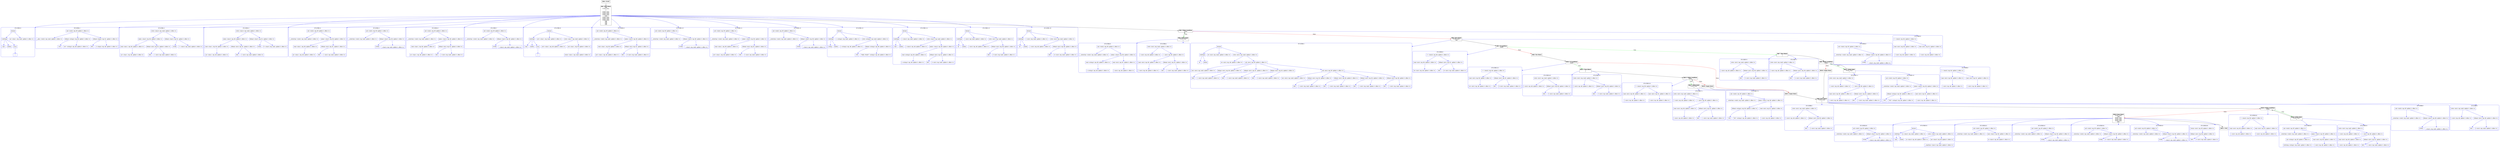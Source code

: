 digraph CFG {
    compound=true;
    graph [splines=true];
    node [shape=rectangle];

    BB21 [label=<<B>BB21: END</B><BR ALIGN="CENTER"/>>];
    BB20 [label=<<B>BB20: While Body</B><BR ALIGN="CENTER"/>FUNC_CALL<BR ALIGN="CENTER"/>=<BR ALIGN="CENTER"/>>];
    subgraph cluster_instruction0 {
        label = "OT of BB20:0";
        style=rounded;
        color=blue;
        entry0 [shape=point, style=invis];
        node0 [label="call <void:0, reg: RT, spilled: 0, offset: 0>", color=blue];
        node1 [label="__writeChar <void:0, reg: (null), spilled: 0, offset: 0>", color=blue];
        node0 -> node1[color=blue];
        node2 [label="indexr <char:0, reg: RT, spilled: 0, offset: 0>", color=blue];
        node3 [label="call <string:0, reg: RT, spilled: 0, offset: 0>", color=blue];
        node4 [label="retString <string:0, reg: (null), spilled: 0, offset: 0>", color=blue];
        node3 -> node4[color=blue];
        node2 -> node3[color=blue];
        node5 [label="read <int:0, reg: R0, spilled: 0, offset: 0>", color=blue];
        node6 [label="i <int:0, reg: AR, spilled: 0, offset: 0>", color=blue];
        node5 -> node6[color=blue];
        node2 -> node5[color=blue];
        node0 -> node2[color=blue];
    }
    BB20 -> entry0 [lhead=cluster_instruction0, color=blue];
    subgraph cluster_instruction1 {
        label = "OT of BB20:1";
        style=rounded;
        color=blue;
        entry1 [shape=point, style=invis];
        node7 [label="write <int:0, reg: (null), spilled: 0, offset: 0>", color=blue];
        node8 [label="i <int:0, reg: AR, spilled: 0, offset: 0>", color=blue];
        node7 -> node8[color=blue];
        node9 [label="+ <int:0, reg: R0, spilled: 0, offset: 0>", color=blue];
        node10 [label="read <int:0, reg: R0, spilled: 0, offset: 0>", color=blue];
        node11 [label="i <int:0, reg: AR, spilled: 0, offset: 0>", color=blue];
        node10 -> node11[color=blue];
        node9 -> node10[color=blue];
        node12 [label="litRead <int:0, reg: R1, spilled: 0, offset: 0>", color=blue];
        node13 [label="DEC", color=blue];
        node12 -> node13[color=blue];
        node14 [label="1 <int:0, reg: (null), spilled: 0, offset: 0>", color=blue];
        node12 -> node14[color=blue];
        node9 -> node12[color=blue];
        node7 -> node9[color=blue];
    }
    BB20 -> entry1 [lhead=cluster_instruction1, color=blue];
    BB19 [label=<<B>BB19: Base block</B><BR ALIGN="CENTER"/>FUNC_CALL<BR ALIGN="CENTER"/>VAR<BR ALIGN="CENTER"/>FUNC_CALL<BR ALIGN="CENTER"/>FUNC_CALL<BR ALIGN="CENTER"/>FUNC_CALL<BR ALIGN="CENTER"/>FUNC_CALL<BR ALIGN="CENTER"/>DEC<BR ALIGN="CENTER"/>>];
    subgraph cluster_instruction2 {
        label = "OT of BB19:0";
        style=rounded;
        color=blue;
        entry2 [shape=point, style=invis];
        node15 [label="call <void:0, reg: RT, spilled: 0, offset: 0>", color=blue];
        node16 [label="__writeChar <void:0, reg: (null), spilled: 0, offset: 0>", color=blue];
        node15 -> node16[color=blue];
        node17 [label="litRead <char:0, reg: R0, spilled: 0, offset: 0>", color=blue];
        node18 [label="SYMB", color=blue];
        node17 -> node18[color=blue];
        node19 [label="'\n' <char:0, reg: (null), spilled: 0, offset: 0>", color=blue];
        node17 -> node19[color=blue];
        node15 -> node17[color=blue];
    }
    BB19 -> entry2 [lhead=cluster_instruction2, color=blue];
    subgraph cluster_instruction3 {
        label = "OT of BB19:1";
        style=rounded;
        color=blue;
        entry3 [shape=point, style=invis];
        node20 [label="declare", color=blue];
        node21 [label="withType", color=blue];
        node22 [label="char", color=blue];
        node21 -> node22[color=blue];
        node23 [label="builtin", color=blue];
        node21 -> node23[color=blue];
        node20 -> node21[color=blue];
        node24 [label="in <char:0, reg: (null), spilled: 0, offset: 0>", color=blue];
        node20 -> node24[color=blue];
        node25 [label="write <char:0, reg: (null), spilled: 0, offset: 0>", color=blue];
        node26 [label="in <char:0, reg: AR, spilled: 0, offset: 0>", color=blue];
        node25 -> node26[color=blue];
        node27 [label="call <char:0, reg: RT, spilled: 0, offset: 0>", color=blue];
        node28 [label="__readChar <char:0, reg: (null), spilled: 0, offset: 0>", color=blue];
        node27 -> node28[color=blue];
        node25 -> node27[color=blue];
        node20 -> node25[color=blue];
    }
    BB19 -> entry3 [lhead=cluster_instruction3, color=blue];
    subgraph cluster_instruction4 {
        label = "OT of BB19:2";
        style=rounded;
        color=blue;
        entry4 [shape=point, style=invis];
        node29 [label="call <void:0, reg: RT, spilled: 0, offset: 0>", color=blue];
        node30 [label="__writeChar <void:0, reg: (null), spilled: 0, offset: 0>", color=blue];
        node29 -> node30[color=blue];
        node31 [label="read <char:0, reg: R0, spilled: 0, offset: 0>", color=blue];
        node32 [label="in <char:0, reg: AR, spilled: 0, offset: 0>", color=blue];
        node31 -> node32[color=blue];
        node29 -> node31[color=blue];
    }
    BB19 -> entry4 [lhead=cluster_instruction4, color=blue];
    subgraph cluster_instruction5 {
        label = "OT of BB19:3";
        style=rounded;
        color=blue;
        entry5 [shape=point, style=invis];
        node33 [label="call <void:0, reg: RT, spilled: 0, offset: 0>", color=blue];
        node34 [label="__writeChar <void:0, reg: (null), spilled: 0, offset: 0>", color=blue];
        node33 -> node34[color=blue];
        node35 [label="litRead <char:0, reg: R0, spilled: 0, offset: 0>", color=blue];
        node36 [label="SYMB", color=blue];
        node35 -> node36[color=blue];
        node37 [label="'\n' <char:0, reg: (null), spilled: 0, offset: 0>", color=blue];
        node35 -> node37[color=blue];
        node33 -> node35[color=blue];
    }
    BB19 -> entry5 [lhead=cluster_instruction5, color=blue];
    subgraph cluster_instruction6 {
        label = "OT of BB19:4";
        style=rounded;
        color=blue;
        entry6 [shape=point, style=invis];
        node38 [label="call <void:0, reg: RT, spilled: 0, offset: 0>", color=blue];
        node39 [label="__writeChar <void:0, reg: (null), spilled: 0, offset: 0>", color=blue];
        node38 -> node39[color=blue];
        node40 [label="litRead <char:0, reg: R0, spilled: 0, offset: 0>", color=blue];
        node41 [label="SYMB", color=blue];
        node40 -> node41[color=blue];
        node42 [label="'a' <char:0, reg: (null), spilled: 0, offset: 0>", color=blue];
        node40 -> node42[color=blue];
        node38 -> node40[color=blue];
    }
    BB19 -> entry6 [lhead=cluster_instruction6, color=blue];
    subgraph cluster_instruction7 {
        label = "OT of BB19:5";
        style=rounded;
        color=blue;
        entry7 [shape=point, style=invis];
        node43 [label="call <void:0, reg: RT, spilled: 0, offset: 0>", color=blue];
        node44 [label="__writeChar <void:0, reg: (null), spilled: 0, offset: 0>", color=blue];
        node43 -> node44[color=blue];
        node45 [label="litRead <char:0, reg: R0, spilled: 0, offset: 0>", color=blue];
        node46 [label="SYMB", color=blue];
        node45 -> node46[color=blue];
        node47 [label="'\n' <char:0, reg: (null), spilled: 0, offset: 0>", color=blue];
        node45 -> node47[color=blue];
        node43 -> node45[color=blue];
    }
    BB19 -> entry7 [lhead=cluster_instruction7, color=blue];
    subgraph cluster_instruction8 {
        label = "OT of BB19:6";
        style=rounded;
        color=blue;
        entry8 [shape=point, style=invis];
        node48 [label="return <int:0, reg: RT, spilled: 0, offset: 0>", color=blue];
        node49 [label="litRead <int:0, reg: R0, spilled: 0, offset: 0>", color=blue];
        node50 [label="DEC", color=blue];
        node49 -> node50[color=blue];
        node51 [label="0 <int:0, reg: (null), spilled: 0, offset: 0>", color=blue];
        node49 -> node51[color=blue];
        node48 -> node49[color=blue];
    }
    BB19 -> entry8 [lhead=cluster_instruction8, color=blue];
    BB18 [label=<<B>BB18: While Condition</B><BR ALIGN="CENTER"/>EXPR<BR ALIGN="CENTER"/>>];
    subgraph cluster_instruction9 {
        label = "OT of BB18:0";
        style=rounded;
        color=blue;
        entry9 [shape=point, style=invis];
        node52 [label="!= <bool:0, reg: R0, spilled: 0, offset: 0>", color=blue];
        node53 [label="read <int:0, reg: R0, spilled: 0, offset: 0>", color=blue];
        node54 [label="i <int:0, reg: AR, spilled: 0, offset: 0>", color=blue];
        node53 -> node54[color=blue];
        node52 -> node53[color=blue];
        node55 [label="read <int:0, reg: R1, spilled: 0, offset: 0>", color=blue];
        node56 [label="l <int:0, reg: AR, spilled: 0, offset: 0>", color=blue];
        node55 -> node56[color=blue];
        node52 -> node55[color=blue];
    }
    BB18 -> entry9 [lhead=cluster_instruction9, color=blue];
    BB17 [label=<<B>BB17: While Body</B><BR ALIGN="CENTER"/>FUNC_CALL<BR ALIGN="CENTER"/>=<BR ALIGN="CENTER"/>>];
    subgraph cluster_instruction10 {
        label = "OT of BB17:0";
        style=rounded;
        color=blue;
        entry10 [shape=point, style=invis];
        node57 [label="call <void:0, reg: RT, spilled: 0, offset: 0>", color=blue];
        node58 [label="__writeChar <void:0, reg: (null), spilled: 0, offset: 0>", color=blue];
        node57 -> node58[color=blue];
        node59 [label="indexr <char:0, reg: R0, spilled: 0, offset: 0>", color=blue];
        node60 [label="litRead <string:0, reg: R0, spilled: 0, offset: 0>", color=blue];
        node61 [label="STR", color=blue];
        node60 -> node61[color=blue];
        node62 [label="\"NO\" <string:0, reg: AR, spilled: 0, offset: 0>", color=blue];
        node60 -> node62[color=blue];
        node59 -> node60[color=blue];
        node63 [label="read <int:0, reg: R1, spilled: 0, offset: 0>", color=blue];
        node64 [label="i <int:0, reg: AR, spilled: 0, offset: 0>", color=blue];
        node63 -> node64[color=blue];
        node59 -> node63[color=blue];
        node57 -> node59[color=blue];
    }
    BB17 -> entry10 [lhead=cluster_instruction10, color=blue];
    subgraph cluster_instruction11 {
        label = "OT of BB17:1";
        style=rounded;
        color=blue;
        entry11 [shape=point, style=invis];
        node65 [label="write <int:0, reg: (null), spilled: 0, offset: 0>", color=blue];
        node66 [label="i <int:0, reg: AR, spilled: 0, offset: 0>", color=blue];
        node65 -> node66[color=blue];
        node67 [label="+ <int:0, reg: R0, spilled: 0, offset: 0>", color=blue];
        node68 [label="read <int:0, reg: R0, spilled: 0, offset: 0>", color=blue];
        node69 [label="i <int:0, reg: AR, spilled: 0, offset: 0>", color=blue];
        node68 -> node69[color=blue];
        node67 -> node68[color=blue];
        node70 [label="litRead <int:0, reg: R1, spilled: 0, offset: 0>", color=blue];
        node71 [label="DEC", color=blue];
        node70 -> node71[color=blue];
        node72 [label="1 <int:0, reg: (null), spilled: 0, offset: 0>", color=blue];
        node70 -> node72[color=blue];
        node67 -> node70[color=blue];
        node65 -> node67[color=blue];
    }
    BB17 -> entry11 [lhead=cluster_instruction11, color=blue];
    BB16 [label=<<B>BB16: Empty block</B><BR ALIGN="CENTER"/>>];
    BB15 [label=<<B>BB15: While Condition</B><BR ALIGN="CENTER"/>EXPR<BR ALIGN="CENTER"/>>];
    subgraph cluster_instruction12 {
        label = "OT of BB15:0";
        style=rounded;
        color=blue;
        entry12 [shape=point, style=invis];
        node73 [label="!= <bool:0, reg: R0, spilled: 0, offset: 0>", color=blue];
        node74 [label="read <int:0, reg: R0, spilled: 0, offset: 0>", color=blue];
        node75 [label="i <int:0, reg: AR, spilled: 0, offset: 0>", color=blue];
        node74 -> node75[color=blue];
        node73 -> node74[color=blue];
        node76 [label="read <int:0, reg: R1, spilled: 0, offset: 0>", color=blue];
        node77 [label="l <int:0, reg: AR, spilled: 0, offset: 0>", color=blue];
        node76 -> node77[color=blue];
        node73 -> node76[color=blue];
    }
    BB15 -> entry12 [lhead=cluster_instruction12, color=blue];
    BB14 [label=<<B>BB14: Then Block</B><BR ALIGN="CENTER"/>=<BR ALIGN="CENTER"/>=<BR ALIGN="CENTER"/>>];
    subgraph cluster_instruction13 {
        label = "OT of BB14:0";
        style=rounded;
        color=blue;
        entry13 [shape=point, style=invis];
        node78 [label="write <int:0, reg: (null), spilled: 0, offset: 0>", color=blue];
        node79 [label="i <int:0, reg: AR, spilled: 0, offset: 0>", color=blue];
        node78 -> node79[color=blue];
        node80 [label="litRead <int:0, reg: R0, spilled: 0, offset: 0>", color=blue];
        node81 [label="DEC", color=blue];
        node80 -> node81[color=blue];
        node82 [label="0 <int:0, reg: (null), spilled: 0, offset: 0>", color=blue];
        node80 -> node82[color=blue];
        node78 -> node80[color=blue];
    }
    BB14 -> entry13 [lhead=cluster_instruction13, color=blue];
    subgraph cluster_instruction14 {
        label = "OT of BB14:1";
        style=rounded;
        color=blue;
        entry14 [shape=point, style=invis];
        node83 [label="write <int:0, reg: (null), spilled: 0, offset: 0>", color=blue];
        node84 [label="l <int:0, reg: AR, spilled: 0, offset: 0>", color=blue];
        node83 -> node84[color=blue];
        node85 [label="litRead <int:0, reg: R0, spilled: 0, offset: 0>", color=blue];
        node86 [label="DEC", color=blue];
        node85 -> node86[color=blue];
        node87 [label="3 <int:0, reg: (null), spilled: 0, offset: 0>", color=blue];
        node85 -> node87[color=blue];
        node83 -> node85[color=blue];
    }
    BB14 -> entry14 [lhead=cluster_instruction14, color=blue];
    BB13 [label=<<B>BB13: Empty block</B><BR ALIGN="CENTER"/>>];
    BB12 [label=<<B>BB12: If Condition</B><BR ALIGN="CENTER"/>EXPR<BR ALIGN="CENTER"/>>];
    subgraph cluster_instruction15 {
        label = "OT of BB12:0";
        style=rounded;
        color=blue;
        entry15 [shape=point, style=invis];
        node88 [label="== <bool:0, reg: R0, spilled: 0, offset: 0>", color=blue];
        node89 [label="read <int:0, reg: R0, spilled: 0, offset: 0>", color=blue];
        node90 [label="ret <int:0, reg: AR, spilled: 0, offset: 0>", color=blue];
        node89 -> node90[color=blue];
        node88 -> node89[color=blue];
        node91 [label="litRead <int:0, reg: R1, spilled: 0, offset: 0>", color=blue];
        node92 [label="DEC", color=blue];
        node91 -> node92[color=blue];
        node93 [label="9 <int:0, reg: (null), spilled: 0, offset: 0>", color=blue];
        node91 -> node93[color=blue];
        node88 -> node91[color=blue];
    }
    BB12 -> entry15 [lhead=cluster_instruction15, color=blue];
    BB11 [label=<<B>BB11: While Body</B><BR ALIGN="CENTER"/>FUNC_CALL<BR ALIGN="CENTER"/>=<BR ALIGN="CENTER"/>>];
    subgraph cluster_instruction16 {
        label = "OT of BB11:0";
        style=rounded;
        color=blue;
        entry16 [shape=point, style=invis];
        node94 [label="call <void:0, reg: RT, spilled: 0, offset: 0>", color=blue];
        node95 [label="__writeChar <void:0, reg: (null), spilled: 0, offset: 0>", color=blue];
        node94 -> node95[color=blue];
        node96 [label="indexr <char:0, reg: R0, spilled: 0, offset: 0>", color=blue];
        node97 [label="litRead <string:0, reg: R0, spilled: 0, offset: 0>", color=blue];
        node98 [label="STR", color=blue];
        node97 -> node98[color=blue];
        node99 [label="\"YES\" <string:0, reg: AR, spilled: 0, offset: 0>", color=blue];
        node97 -> node99[color=blue];
        node96 -> node97[color=blue];
        node100 [label="read <int:0, reg: R1, spilled: 0, offset: 0>", color=blue];
        node101 [label="i <int:0, reg: AR, spilled: 0, offset: 0>", color=blue];
        node100 -> node101[color=blue];
        node96 -> node100[color=blue];
        node94 -> node96[color=blue];
    }
    BB11 -> entry16 [lhead=cluster_instruction16, color=blue];
    subgraph cluster_instruction17 {
        label = "OT of BB11:1";
        style=rounded;
        color=blue;
        entry17 [shape=point, style=invis];
        node102 [label="write <int:0, reg: (null), spilled: 0, offset: 0>", color=blue];
        node103 [label="i <int:0, reg: AR, spilled: 0, offset: 0>", color=blue];
        node102 -> node103[color=blue];
        node104 [label="+ <int:0, reg: R0, spilled: 0, offset: 0>", color=blue];
        node105 [label="read <int:0, reg: R0, spilled: 0, offset: 0>", color=blue];
        node106 [label="i <int:0, reg: AR, spilled: 0, offset: 0>", color=blue];
        node105 -> node106[color=blue];
        node104 -> node105[color=blue];
        node107 [label="litRead <int:0, reg: R1, spilled: 0, offset: 0>", color=blue];
        node108 [label="DEC", color=blue];
        node107 -> node108[color=blue];
        node109 [label="1 <int:0, reg: (null), spilled: 0, offset: 0>", color=blue];
        node107 -> node109[color=blue];
        node104 -> node107[color=blue];
        node102 -> node104[color=blue];
    }
    BB11 -> entry17 [lhead=cluster_instruction17, color=blue];
    BB10 [label=<<B>BB10: Empty block</B><BR ALIGN="CENTER"/>>];
    BB9 [label=<<B>BB9: While Condition</B><BR ALIGN="CENTER"/>EXPR<BR ALIGN="CENTER"/>>];
    subgraph cluster_instruction18 {
        label = "OT of BB9:0";
        style=rounded;
        color=blue;
        entry18 [shape=point, style=invis];
        node110 [label="!= <bool:0, reg: R0, spilled: 0, offset: 0>", color=blue];
        node111 [label="read <int:0, reg: R0, spilled: 0, offset: 0>", color=blue];
        node112 [label="i <int:0, reg: AR, spilled: 0, offset: 0>", color=blue];
        node111 -> node112[color=blue];
        node110 -> node111[color=blue];
        node113 [label="read <int:0, reg: R1, spilled: 0, offset: 0>", color=blue];
        node114 [label="l <int:0, reg: AR, spilled: 0, offset: 0>", color=blue];
        node113 -> node114[color=blue];
        node110 -> node113[color=blue];
    }
    BB9 -> entry18 [lhead=cluster_instruction18, color=blue];
    BB8 [label=<<B>BB8: Else Block</B><BR ALIGN="CENTER"/>>];
    BB7 [label=<<B>BB7: Then Block</B><BR ALIGN="CENTER"/>=<BR ALIGN="CENTER"/>=<BR ALIGN="CENTER"/>>];
    subgraph cluster_instruction19 {
        label = "OT of BB7:0";
        style=rounded;
        color=blue;
        entry19 [shape=point, style=invis];
        node115 [label="write <int:0, reg: (null), spilled: 0, offset: 0>", color=blue];
        node116 [label="i <int:0, reg: AR, spilled: 0, offset: 0>", color=blue];
        node115 -> node116[color=blue];
        node117 [label="litRead <int:0, reg: R0, spilled: 0, offset: 0>", color=blue];
        node118 [label="DEC", color=blue];
        node117 -> node118[color=blue];
        node119 [label="0 <int:0, reg: (null), spilled: 0, offset: 0>", color=blue];
        node117 -> node119[color=blue];
        node115 -> node117[color=blue];
    }
    BB7 -> entry19 [lhead=cluster_instruction19, color=blue];
    subgraph cluster_instruction20 {
        label = "OT of BB7:1";
        style=rounded;
        color=blue;
        entry20 [shape=point, style=invis];
        node120 [label="write <int:0, reg: (null), spilled: 0, offset: 0>", color=blue];
        node121 [label="l <int:0, reg: AR, spilled: 0, offset: 0>", color=blue];
        node120 -> node121[color=blue];
        node122 [label="litRead <int:0, reg: R0, spilled: 0, offset: 0>", color=blue];
        node123 [label="DEC", color=blue];
        node122 -> node123[color=blue];
        node124 [label="4 <int:0, reg: (null), spilled: 0, offset: 0>", color=blue];
        node122 -> node124[color=blue];
        node120 -> node122[color=blue];
    }
    BB7 -> entry20 [lhead=cluster_instruction20, color=blue];
    BB6 [label=<<B>BB6: Base block</B><BR ALIGN="CENTER"/>FUNC_CALL<BR ALIGN="CENTER"/>=<BR ALIGN="CENTER"/>=<BR ALIGN="CENTER"/>>];
    subgraph cluster_instruction21 {
        label = "OT of BB6:0";
        style=rounded;
        color=blue;
        entry21 [shape=point, style=invis];
        node125 [label="call <void:0, reg: RT, spilled: 0, offset: 0>", color=blue];
        node126 [label="__writeChar <void:0, reg: (null), spilled: 0, offset: 0>", color=blue];
        node125 -> node126[color=blue];
        node127 [label="litRead <char:0, reg: R0, spilled: 0, offset: 0>", color=blue];
        node128 [label="SYMB", color=blue];
        node127 -> node128[color=blue];
        node129 [label="'\n' <char:0, reg: (null), spilled: 0, offset: 0>", color=blue];
        node127 -> node129[color=blue];
        node125 -> node127[color=blue];
    }
    BB6 -> entry21 [lhead=cluster_instruction21, color=blue];
    subgraph cluster_instruction22 {
        label = "OT of BB6:1";
        style=rounded;
        color=blue;
        entry22 [shape=point, style=invis];
        node130 [label="write <int:0, reg: (null), spilled: 0, offset: 0>", color=blue];
        node131 [label="i <int:0, reg: AR, spilled: 0, offset: 0>", color=blue];
        node130 -> node131[color=blue];
        node132 [label="litRead <int:0, reg: R0, spilled: 0, offset: 0>", color=blue];
        node133 [label="DEC", color=blue];
        node132 -> node133[color=blue];
        node134 [label="0 <int:0, reg: (null), spilled: 0, offset: 0>", color=blue];
        node132 -> node134[color=blue];
        node130 -> node132[color=blue];
    }
    BB6 -> entry22 [lhead=cluster_instruction22, color=blue];
    subgraph cluster_instruction23 {
        label = "OT of BB6:2";
        style=rounded;
        color=blue;
        entry23 [shape=point, style=invis];
        node135 [label="write <int:0, reg: (null), spilled: 0, offset: 0>", color=blue];
        node136 [label="l <int:0, reg: AR, spilled: 0, offset: 0>", color=blue];
        node135 -> node136[color=blue];
        node137 [label="litRead <int:0, reg: R0, spilled: 0, offset: 0>", color=blue];
        node138 [label="DEC", color=blue];
        node137 -> node138[color=blue];
        node139 [label="3 <int:0, reg: (null), spilled: 0, offset: 0>", color=blue];
        node137 -> node139[color=blue];
        node135 -> node137[color=blue];
    }
    BB6 -> entry23 [lhead=cluster_instruction23, color=blue];
    BB5 [label=<<B>BB5: If Condition</B><BR ALIGN="CENTER"/>EXPR<BR ALIGN="CENTER"/>>];
    subgraph cluster_instruction24 {
        label = "OT of BB5:0";
        style=rounded;
        color=blue;
        entry24 [shape=point, style=invis];
        node140 [label="== <bool:0, reg: R0, spilled: 0, offset: 0>", color=blue];
        node141 [label="read <int:0, reg: R0, spilled: 0, offset: 0>", color=blue];
        node142 [label="ret <int:0, reg: AR, spilled: 0, offset: 0>", color=blue];
        node141 -> node142[color=blue];
        node140 -> node141[color=blue];
        node143 [label="litRead <int:0, reg: R1, spilled: 0, offset: 0>", color=blue];
        node144 [label="DEC", color=blue];
        node143 -> node144[color=blue];
        node145 [label="10 <int:0, reg: (null), spilled: 0, offset: 0>", color=blue];
        node143 -> node145[color=blue];
        node140 -> node143[color=blue];
    }
    BB5 -> entry24 [lhead=cluster_instruction24, color=blue];
    BB4 [label=<<B>BB4: While Body</B><BR ALIGN="CENTER"/>FUNC_CALL<BR ALIGN="CENTER"/>=<BR ALIGN="CENTER"/>>];
    subgraph cluster_instruction25 {
        label = "OT of BB4:0";
        style=rounded;
        color=blue;
        entry25 [shape=point, style=invis];
        node146 [label="call <void:0, reg: RT, spilled: 0, offset: 0>", color=blue];
        node147 [label="__writeChar <void:0, reg: (null), spilled: 0, offset: 0>", color=blue];
        node146 -> node147[color=blue];
        node148 [label="indexr <char:0, reg: R0, spilled: 0, offset: 0>", color=blue];
        node149 [label="read <string:0, reg: R0, spilled: 0, offset: 0>", color=blue];
        node150 [label="s <string:0, reg: AR, spilled: 0, offset: 0>", color=blue];
        node149 -> node150[color=blue];
        node148 -> node149[color=blue];
        node151 [label="read <int:0, reg: R1, spilled: 0, offset: 0>", color=blue];
        node152 [label="i <int:0, reg: AR, spilled: 0, offset: 0>", color=blue];
        node151 -> node152[color=blue];
        node148 -> node151[color=blue];
        node146 -> node148[color=blue];
    }
    BB4 -> entry25 [lhead=cluster_instruction25, color=blue];
    subgraph cluster_instruction26 {
        label = "OT of BB4:1";
        style=rounded;
        color=blue;
        entry26 [shape=point, style=invis];
        node153 [label="write <int:0, reg: (null), spilled: 0, offset: 0>", color=blue];
        node154 [label="i <int:0, reg: AR, spilled: 0, offset: 0>", color=blue];
        node153 -> node154[color=blue];
        node155 [label="+ <int:0, reg: R0, spilled: 0, offset: 0>", color=blue];
        node156 [label="read <int:0, reg: R0, spilled: 0, offset: 0>", color=blue];
        node157 [label="i <int:0, reg: AR, spilled: 0, offset: 0>", color=blue];
        node156 -> node157[color=blue];
        node155 -> node156[color=blue];
        node158 [label="litRead <int:0, reg: R1, spilled: 0, offset: 0>", color=blue];
        node159 [label="DEC", color=blue];
        node158 -> node159[color=blue];
        node160 [label="1 <int:0, reg: (null), spilled: 0, offset: 0>", color=blue];
        node158 -> node160[color=blue];
        node155 -> node158[color=blue];
        node153 -> node155[color=blue];
    }
    BB4 -> entry26 [lhead=cluster_instruction26, color=blue];
    BB3 [label=<<B>BB3: Base block</B><BR ALIGN="CENTER"/>FUNC_CALL<BR ALIGN="CENTER"/>VAR<BR ALIGN="CENTER"/>>];
    subgraph cluster_instruction27 {
        label = "OT of BB3:0";
        style=rounded;
        color=blue;
        entry27 [shape=point, style=invis];
        node161 [label="call <void:0, reg: RT, spilled: 0, offset: 0>", color=blue];
        node162 [label="__writeChar <void:0, reg: (null), spilled: 0, offset: 0>", color=blue];
        node161 -> node162[color=blue];
        node163 [label="litRead <char:0, reg: R0, spilled: 0, offset: 0>", color=blue];
        node164 [label="SYMB", color=blue];
        node163 -> node164[color=blue];
        node165 [label="'\n' <char:0, reg: (null), spilled: 0, offset: 0>", color=blue];
        node163 -> node165[color=blue];
        node161 -> node163[color=blue];
    }
    BB3 -> entry27 [lhead=cluster_instruction27, color=blue];
    subgraph cluster_instruction28 {
        label = "OT of BB3:1";
        style=rounded;
        color=blue;
        entry28 [shape=point, style=invis];
        node166 [label="declare", color=blue];
        node167 [label="withType", color=blue];
        node168 [label="int", color=blue];
        node167 -> node168[color=blue];
        node169 [label="builtin", color=blue];
        node167 -> node169[color=blue];
        node166 -> node167[color=blue];
        node170 [label="ret <int:0, reg: (null), spilled: 0, offset: 0>", color=blue];
        node166 -> node170[color=blue];
        node171 [label="write <int:0, reg: (null), spilled: 0, offset: 0>", color=blue];
        node172 [label="ret <int:0, reg: AR, spilled: 0, offset: 0>", color=blue];
        node171 -> node172[color=blue];
        node173 [label="call <int:0, reg: RT, spilled: 0, offset: 0>", color=blue];
        node174 [label="test <int:0, reg: (null), spilled: 0, offset: 0>", color=blue];
        node173 -> node174[color=blue];
        node175 [label="litRead <int:0, reg: R0, spilled: 0, offset: 0>", color=blue];
        node176 [label="DEC", color=blue];
        node175 -> node176[color=blue];
        node177 [label="1 <int:0, reg: (null), spilled: 0, offset: 0>", color=blue];
        node175 -> node177[color=blue];
        node173 -> node175[color=blue];
        node178 [label="litRead <int:0, reg: R1, spilled: 0, offset: 0>", color=blue];
        node179 [label="DEC", color=blue];
        node178 -> node179[color=blue];
        node180 [label="2 <int:0, reg: (null), spilled: 0, offset: 0>", color=blue];
        node178 -> node180[color=blue];
        node173 -> node178[color=blue];
        node181 [label="litRead <int:0, reg: R2, spilled: 0, offset: 0>", color=blue];
        node182 [label="DEC", color=blue];
        node181 -> node182[color=blue];
        node183 [label="3 <int:0, reg: (null), spilled: 0, offset: 0>", color=blue];
        node181 -> node183[color=blue];
        node173 -> node181[color=blue];
        node184 [label="call <int:0, reg: RT, spilled: 0, offset: 0>", color=blue];
        node185 [label="test <int:0, reg: (null), spilled: 0, offset: 0>", color=blue];
        node184 -> node185[color=blue];
        node186 [label="litRead <int:0, reg: R3, spilled: 0, offset: 0>", color=blue];
        node187 [label="DEC", color=blue];
        node186 -> node187[color=blue];
        node188 [label="1 <int:0, reg: (null), spilled: 0, offset: 0>", color=blue];
        node186 -> node188[color=blue];
        node184 -> node186[color=blue];
        node189 [label="litRead <int:0, reg: R4, spilled: 0, offset: 0>", color=blue];
        node190 [label="DEC", color=blue];
        node189 -> node190[color=blue];
        node191 [label="1 <int:0, reg: (null), spilled: 0, offset: 0>", color=blue];
        node189 -> node191[color=blue];
        node184 -> node189[color=blue];
        node192 [label="litRead <int:0, reg: R5, spilled: 0, offset: 0>", color=blue];
        node193 [label="DEC", color=blue];
        node192 -> node193[color=blue];
        node194 [label="1 <int:0, reg: (null), spilled: 0, offset: 0>", color=blue];
        node192 -> node194[color=blue];
        node184 -> node192[color=blue];
        node195 [label="litRead <int:0, reg: R6, spilled: 0, offset: 0>", color=blue];
        node196 [label="DEC", color=blue];
        node195 -> node196[color=blue];
        node197 [label="1 <int:0, reg: (null), spilled: 0, offset: 0>", color=blue];
        node195 -> node197[color=blue];
        node184 -> node195[color=blue];
        node173 -> node184[color=blue];
        node171 -> node173[color=blue];
        node166 -> node171[color=blue];
    }
    BB3 -> entry28 [lhead=cluster_instruction28, color=blue];
    BB2 [label=<<B>BB2: While Condition</B><BR ALIGN="CENTER"/>EXPR<BR ALIGN="CENTER"/>>];
    subgraph cluster_instruction29 {
        label = "OT of BB2:0";
        style=rounded;
        color=blue;
        entry29 [shape=point, style=invis];
        node198 [label="!= <bool:0, reg: R0, spilled: 0, offset: 0>", color=blue];
        node199 [label="read <int:0, reg: R0, spilled: 0, offset: 0>", color=blue];
        node200 [label="i <int:0, reg: AR, spilled: 0, offset: 0>", color=blue];
        node199 -> node200[color=blue];
        node198 -> node199[color=blue];
        node201 [label="read <int:0, reg: R1, spilled: 0, offset: 0>", color=blue];
        node202 [label="l <int:0, reg: AR, spilled: 0, offset: 0>", color=blue];
        node201 -> node202[color=blue];
        node198 -> node201[color=blue];
    }
    BB2 -> entry29 [lhead=cluster_instruction29, color=blue];
    BB1 [label=<<B>BB1: Base block</B><BR ALIGN="CENTER"/>VAR<BR ALIGN="CENTER"/>FUNC_CALL<BR ALIGN="CENTER"/>=<BR ALIGN="CENTER"/>=<BR ALIGN="CENTER"/>FUNC_CALL<BR ALIGN="CENTER"/>FUNC_CALL<BR ALIGN="CENTER"/>FUNC_CALL<BR ALIGN="CENTER"/>FUNC_CALL<BR ALIGN="CENTER"/>VAR<BR ALIGN="CENTER"/>FUNC_CALL<BR ALIGN="CENTER"/>FUNC_CALL<BR ALIGN="CENTER"/>FUNC_CALL<BR ALIGN="CENTER"/>FUNC_CALL<BR ALIGN="CENTER"/>VAR<BR ALIGN="CENTER"/>VAR<BR ALIGN="CENTER"/>VAR<BR ALIGN="CENTER"/>VAR<BR ALIGN="CENTER"/>>];
    subgraph cluster_instruction30 {
        label = "OT of BB1:0";
        style=rounded;
        color=blue;
        entry30 [shape=point, style=invis];
        node203 [label="declare", color=blue];
        node204 [label="withType", color=blue];
        node205 [label="char", color=blue];
        node204 -> node205[color=blue];
        node206 [label="builtin", color=blue];
        node204 -> node206[color=blue];
        node207 [label="array", color=blue];
        node208 [label="1", color=blue];
        node207 -> node208[color=blue];
        node204 -> node207[color=blue];
        node203 -> node204[color=blue];
        node209 [label="arr <char:1, reg: (null), spilled: 0, offset: 0>", color=blue];
        node203 -> node209[color=blue];
    }
    BB1 -> entry30 [lhead=cluster_instruction30, color=blue];
    subgraph cluster_instruction31 {
        label = "OT of BB1:1";
        style=rounded;
        color=blue;
        entry31 [shape=point, style=invis];
        node210 [label="call <void:0, reg: RT, spilled: 0, offset: 0>", color=blue];
        node211 [label="__alloc <void:0, reg: (null), spilled: 0, offset: 0>", color=blue];
        node210 -> node211[color=blue];
        node212 [label="litRead <string:0, reg: R0, spilled: 0, offset: 0>", color=blue];
        node213 [label="STR", color=blue];
        node212 -> node213[color=blue];
        node214 [label="\"arr\" <string:0, reg: AR, spilled: 0, offset: 0>", color=blue];
        node212 -> node214[color=blue];
        node210 -> node212[color=blue];
        node215 [label="litRead <long:0, reg: R1, spilled: 0, offset: 0>", color=blue];
        node216 [label="DEC", color=blue];
        node215 -> node216[color=blue];
        node217 [label="4 <long:0, reg: AR, spilled: 0, offset: 0>", color=blue];
        node215 -> node217[color=blue];
        node210 -> node215[color=blue];
    }
    BB1 -> entry31 [lhead=cluster_instruction31, color=blue];
    subgraph cluster_instruction32 {
        label = "OT of BB1:2";
        style=rounded;
        color=blue;
        entry32 [shape=point, style=invis];
        node218 [label="write <char:0, reg: (null), spilled: 0, offset: 0>", color=blue];
        node219 [label="index <char:0, reg: R0, spilled: 0, offset: 0>", color=blue];
        node220 [label="read <char:1, reg: R0, spilled: 0, offset: 0>", color=blue];
        node221 [label="arr <char:1, reg: AR, spilled: 0, offset: 0>", color=blue];
        node220 -> node221[color=blue];
        node219 -> node220[color=blue];
        node222 [label="litRead <int:0, reg: R1, spilled: 0, offset: 0>", color=blue];
        node223 [label="DEC", color=blue];
        node222 -> node223[color=blue];
        node224 [label="1 <int:0, reg: (null), spilled: 0, offset: 0>", color=blue];
        node222 -> node224[color=blue];
        node219 -> node222[color=blue];
        node218 -> node219[color=blue];
        node225 [label="litRead <char:0, reg: R1, spilled: 0, offset: 0>", color=blue];
        node226 [label="SYMB", color=blue];
        node225 -> node226[color=blue];
        node227 [label="'1' <char:0, reg: (null), spilled: 0, offset: 0>", color=blue];
        node225 -> node227[color=blue];
        node218 -> node225[color=blue];
    }
    BB1 -> entry32 [lhead=cluster_instruction32, color=blue];
    subgraph cluster_instruction33 {
        label = "OT of BB1:3";
        style=rounded;
        color=blue;
        entry33 [shape=point, style=invis];
        node228 [label="write <char:0, reg: (null), spilled: 0, offset: 0>", color=blue];
        node229 [label="index <char:0, reg: R0, spilled: 0, offset: 0>", color=blue];
        node230 [label="read <char:1, reg: R0, spilled: 0, offset: 0>", color=blue];
        node231 [label="arr <char:1, reg: AR, spilled: 0, offset: 0>", color=blue];
        node230 -> node231[color=blue];
        node229 -> node230[color=blue];
        node232 [label="litRead <int:0, reg: R1, spilled: 0, offset: 0>", color=blue];
        node233 [label="DEC", color=blue];
        node232 -> node233[color=blue];
        node234 [label="2 <int:0, reg: (null), spilled: 0, offset: 0>", color=blue];
        node232 -> node234[color=blue];
        node229 -> node232[color=blue];
        node228 -> node229[color=blue];
        node235 [label="litRead <char:0, reg: R1, spilled: 0, offset: 0>", color=blue];
        node236 [label="SYMB", color=blue];
        node235 -> node236[color=blue];
        node237 [label="'h' <char:0, reg: (null), spilled: 0, offset: 0>", color=blue];
        node235 -> node237[color=blue];
        node228 -> node235[color=blue];
    }
    BB1 -> entry33 [lhead=cluster_instruction33, color=blue];
    subgraph cluster_instruction34 {
        label = "OT of BB1:4";
        style=rounded;
        color=blue;
        entry34 [shape=point, style=invis];
        node238 [label="call <void:0, reg: RT, spilled: 0, offset: 0>", color=blue];
        node239 [label="__writeChar <void:0, reg: (null), spilled: 0, offset: 0>", color=blue];
        node238 -> node239[color=blue];
        node240 [label="indexr <char:0, reg: R0, spilled: 0, offset: 0>", color=blue];
        node241 [label="read <char:1, reg: R0, spilled: 0, offset: 0>", color=blue];
        node242 [label="arr <char:1, reg: AR, spilled: 0, offset: 0>", color=blue];
        node241 -> node242[color=blue];
        node240 -> node241[color=blue];
        node243 [label="litRead <int:0, reg: R1, spilled: 0, offset: 0>", color=blue];
        node244 [label="DEC", color=blue];
        node243 -> node244[color=blue];
        node245 [label="1 <int:0, reg: (null), spilled: 0, offset: 0>", color=blue];
        node243 -> node245[color=blue];
        node240 -> node243[color=blue];
        node238 -> node240[color=blue];
    }
    BB1 -> entry34 [lhead=cluster_instruction34, color=blue];
    subgraph cluster_instruction35 {
        label = "OT of BB1:5";
        style=rounded;
        color=blue;
        entry35 [shape=point, style=invis];
        node246 [label="call <void:0, reg: RT, spilled: 0, offset: 0>", color=blue];
        node247 [label="__writeChar <void:0, reg: (null), spilled: 0, offset: 0>", color=blue];
        node246 -> node247[color=blue];
        node248 [label="litRead <char:0, reg: R0, spilled: 0, offset: 0>", color=blue];
        node249 [label="SYMB", color=blue];
        node248 -> node249[color=blue];
        node250 [label="'\n' <char:0, reg: (null), spilled: 0, offset: 0>", color=blue];
        node248 -> node250[color=blue];
        node246 -> node248[color=blue];
    }
    BB1 -> entry35 [lhead=cluster_instruction35, color=blue];
    subgraph cluster_instruction36 {
        label = "OT of BB1:6";
        style=rounded;
        color=blue;
        entry36 [shape=point, style=invis];
        node251 [label="call <void:0, reg: RT, spilled: 0, offset: 0>", color=blue];
        node252 [label="__writeChar <void:0, reg: (null), spilled: 0, offset: 0>", color=blue];
        node251 -> node252[color=blue];
        node253 [label="indexr <char:0, reg: R0, spilled: 0, offset: 0>", color=blue];
        node254 [label="read <char:1, reg: R0, spilled: 0, offset: 0>", color=blue];
        node255 [label="arr <char:1, reg: AR, spilled: 0, offset: 0>", color=blue];
        node254 -> node255[color=blue];
        node253 -> node254[color=blue];
        node256 [label="litRead <int:0, reg: R1, spilled: 0, offset: 0>", color=blue];
        node257 [label="DEC", color=blue];
        node256 -> node257[color=blue];
        node258 [label="2 <int:0, reg: (null), spilled: 0, offset: 0>", color=blue];
        node256 -> node258[color=blue];
        node253 -> node256[color=blue];
        node251 -> node253[color=blue];
    }
    BB1 -> entry36 [lhead=cluster_instruction36, color=blue];
    subgraph cluster_instruction37 {
        label = "OT of BB1:7";
        style=rounded;
        color=blue;
        entry37 [shape=point, style=invis];
        node259 [label="call <void:0, reg: RT, spilled: 0, offset: 0>", color=blue];
        node260 [label="__writeChar <void:0, reg: (null), spilled: 0, offset: 0>", color=blue];
        node259 -> node260[color=blue];
        node261 [label="litRead <char:0, reg: R0, spilled: 0, offset: 0>", color=blue];
        node262 [label="SYMB", color=blue];
        node261 -> node262[color=blue];
        node263 [label="'\n' <char:0, reg: (null), spilled: 0, offset: 0>", color=blue];
        node261 -> node263[color=blue];
        node259 -> node261[color=blue];
    }
    BB1 -> entry37 [lhead=cluster_instruction37, color=blue];
    subgraph cluster_instruction38 {
        label = "OT of BB1:8";
        style=rounded;
        color=blue;
        entry38 [shape=point, style=invis];
        node264 [label="declare", color=blue];
        node265 [label="withType", color=blue];
        node266 [label="char", color=blue];
        node265 -> node266[color=blue];
        node267 [label="builtin", color=blue];
        node265 -> node267[color=blue];
        node268 [label="array", color=blue];
        node269 [label="1", color=blue];
        node268 -> node269[color=blue];
        node265 -> node268[color=blue];
        node264 -> node265[color=blue];
        node270 [label="arr2 <char:1, reg: (null), spilled: 0, offset: 0>", color=blue];
        node264 -> node270[color=blue];
        node271 [label="write <char:1, reg: (null), spilled: 0, offset: 0>", color=blue];
        node272 [label="arr2 <char:1, reg: AR, spilled: 0, offset: 0>", color=blue];
        node271 -> node272[color=blue];
        node273 [label="call <char:1, reg: RT, spilled: 0, offset: 0>", color=blue];
        node274 [label="retArr <char:1, reg: (null), spilled: 0, offset: 0>", color=blue];
        node273 -> node274[color=blue];
        node271 -> node273[color=blue];
        node264 -> node271[color=blue];
    }
    BB1 -> entry38 [lhead=cluster_instruction38, color=blue];
    subgraph cluster_instruction39 {
        label = "OT of BB1:9";
        style=rounded;
        color=blue;
        entry39 [shape=point, style=invis];
        node275 [label="call <void:0, reg: RT, spilled: 0, offset: 0>", color=blue];
        node276 [label="__writeChar <void:0, reg: (null), spilled: 0, offset: 0>", color=blue];
        node275 -> node276[color=blue];
        node277 [label="indexr <char:0, reg: R0, spilled: 0, offset: 0>", color=blue];
        node278 [label="read <char:1, reg: R0, spilled: 0, offset: 0>", color=blue];
        node279 [label="arr2 <char:1, reg: AR, spilled: 0, offset: 0>", color=blue];
        node278 -> node279[color=blue];
        node277 -> node278[color=blue];
        node280 [label="litRead <int:0, reg: R1, spilled: 0, offset: 0>", color=blue];
        node281 [label="DEC", color=blue];
        node280 -> node281[color=blue];
        node282 [label="6 <int:0, reg: (null), spilled: 0, offset: 0>", color=blue];
        node280 -> node282[color=blue];
        node277 -> node280[color=blue];
        node275 -> node277[color=blue];
    }
    BB1 -> entry39 [lhead=cluster_instruction39, color=blue];
    subgraph cluster_instruction40 {
        label = "OT of BB1:10";
        style=rounded;
        color=blue;
        entry40 [shape=point, style=invis];
        node283 [label="call <void:0, reg: RT, spilled: 0, offset: 0>", color=blue];
        node284 [label="__writeChar <void:0, reg: (null), spilled: 0, offset: 0>", color=blue];
        node283 -> node284[color=blue];
        node285 [label="litRead <char:0, reg: R0, spilled: 0, offset: 0>", color=blue];
        node286 [label="SYMB", color=blue];
        node285 -> node286[color=blue];
        node287 [label="'\n' <char:0, reg: (null), spilled: 0, offset: 0>", color=blue];
        node285 -> node287[color=blue];
        node283 -> node285[color=blue];
    }
    BB1 -> entry40 [lhead=cluster_instruction40, color=blue];
    subgraph cluster_instruction41 {
        label = "OT of BB1:11";
        style=rounded;
        color=blue;
        entry41 [shape=point, style=invis];
        node288 [label="call <void:0, reg: RT, spilled: 0, offset: 0>", color=blue];
        node289 [label="__writeChar <void:0, reg: (null), spilled: 0, offset: 0>", color=blue];
        node288 -> node289[color=blue];
        node290 [label="indexr <char:0, reg: R0, spilled: 0, offset: 0>", color=blue];
        node291 [label="read <char:1, reg: R0, spilled: 0, offset: 0>", color=blue];
        node292 [label="arr2 <char:1, reg: AR, spilled: 0, offset: 0>", color=blue];
        node291 -> node292[color=blue];
        node290 -> node291[color=blue];
        node293 [label="litRead <int:0, reg: R1, spilled: 0, offset: 0>", color=blue];
        node294 [label="DEC", color=blue];
        node293 -> node294[color=blue];
        node295 [label="5 <int:0, reg: (null), spilled: 0, offset: 0>", color=blue];
        node293 -> node295[color=blue];
        node290 -> node293[color=blue];
        node288 -> node290[color=blue];
    }
    BB1 -> entry41 [lhead=cluster_instruction41, color=blue];
    subgraph cluster_instruction42 {
        label = "OT of BB1:12";
        style=rounded;
        color=blue;
        entry42 [shape=point, style=invis];
        node296 [label="call <void:0, reg: RT, spilled: 0, offset: 0>", color=blue];
        node297 [label="__writeChar <void:0, reg: (null), spilled: 0, offset: 0>", color=blue];
        node296 -> node297[color=blue];
        node298 [label="litRead <char:0, reg: R0, spilled: 0, offset: 0>", color=blue];
        node299 [label="SYMB", color=blue];
        node298 -> node299[color=blue];
        node300 [label="'\n' <char:0, reg: (null), spilled: 0, offset: 0>", color=blue];
        node298 -> node300[color=blue];
        node296 -> node298[color=blue];
    }
    BB1 -> entry42 [lhead=cluster_instruction42, color=blue];
    subgraph cluster_instruction43 {
        label = "OT of BB1:13";
        style=rounded;
        color=blue;
        entry43 [shape=point, style=invis];
        node301 [label="declare", color=blue];
        node302 [label="withType", color=blue];
        node303 [label="string", color=blue];
        node302 -> node303[color=blue];
        node304 [label="builtin", color=blue];
        node302 -> node304[color=blue];
        node301 -> node302[color=blue];
        node305 [label="s <string:0, reg: (null), spilled: 0, offset: 0>", color=blue];
        node301 -> node305[color=blue];
        node306 [label="write <string:0, reg: (null), spilled: 0, offset: 0>", color=blue];
        node307 [label="s <string:0, reg: AR, spilled: 0, offset: 0>", color=blue];
        node306 -> node307[color=blue];
        node308 [label="litRead <string:0, reg: R0, spilled: 0, offset: 0>", color=blue];
        node309 [label="STR", color=blue];
        node308 -> node309[color=blue];
        node310 [label="\"Hello, World!\" <string:0, reg: AR, spilled: 0, offset: 0>", color=blue];
        node308 -> node310[color=blue];
        node306 -> node308[color=blue];
        node301 -> node306[color=blue];
    }
    BB1 -> entry43 [lhead=cluster_instruction43, color=blue];
    subgraph cluster_instruction44 {
        label = "OT of BB1:14";
        style=rounded;
        color=blue;
        entry44 [shape=point, style=invis];
        node311 [label="declare", color=blue];
        node312 [label="withType", color=blue];
        node313 [label="char", color=blue];
        node312 -> node313[color=blue];
        node314 [label="builtin", color=blue];
        node312 -> node314[color=blue];
        node311 -> node312[color=blue];
        node315 [label="c <char:0, reg: (null), spilled: 0, offset: 0>", color=blue];
        node311 -> node315[color=blue];
        node316 [label="write <char:0, reg: (null), spilled: 0, offset: 0>", color=blue];
        node317 [label="c <char:0, reg: AR, spilled: 0, offset: 0>", color=blue];
        node316 -> node317[color=blue];
        node318 [label="indexr <char:0, reg: R0, spilled: 0, offset: 0>", color=blue];
        node319 [label="read <string:0, reg: R0, spilled: 0, offset: 0>", color=blue];
        node320 [label="s <string:0, reg: AR, spilled: 0, offset: 0>", color=blue];
        node319 -> node320[color=blue];
        node318 -> node319[color=blue];
        node321 [label="litRead <int:0, reg: R1, spilled: 0, offset: 0>", color=blue];
        node322 [label="DEC", color=blue];
        node321 -> node322[color=blue];
        node323 [label="0 <int:0, reg: (null), spilled: 0, offset: 0>", color=blue];
        node321 -> node323[color=blue];
        node318 -> node321[color=blue];
        node316 -> node318[color=blue];
        node311 -> node316[color=blue];
    }
    BB1 -> entry44 [lhead=cluster_instruction44, color=blue];
    subgraph cluster_instruction45 {
        label = "OT of BB1:15";
        style=rounded;
        color=blue;
        entry45 [shape=point, style=invis];
        node324 [label="declare", color=blue];
        node325 [label="withType", color=blue];
        node326 [label="int", color=blue];
        node325 -> node326[color=blue];
        node327 [label="builtin", color=blue];
        node325 -> node327[color=blue];
        node324 -> node325[color=blue];
        node328 [label="i <int:0, reg: (null), spilled: 0, offset: 0>", color=blue];
        node324 -> node328[color=blue];
        node329 [label="write <int:0, reg: (null), spilled: 0, offset: 0>", color=blue];
        node330 [label="i <int:0, reg: AR, spilled: 0, offset: 0>", color=blue];
        node329 -> node330[color=blue];
        node331 [label="litRead <int:0, reg: R0, spilled: 0, offset: 0>", color=blue];
        node332 [label="DEC", color=blue];
        node331 -> node332[color=blue];
        node333 [label="0 <int:0, reg: (null), spilled: 0, offset: 0>", color=blue];
        node331 -> node333[color=blue];
        node329 -> node331[color=blue];
        node324 -> node329[color=blue];
    }
    BB1 -> entry45 [lhead=cluster_instruction45, color=blue];
    subgraph cluster_instruction46 {
        label = "OT of BB1:16";
        style=rounded;
        color=blue;
        entry46 [shape=point, style=invis];
        node334 [label="declare", color=blue];
        node335 [label="withType", color=blue];
        node336 [label="int", color=blue];
        node335 -> node336[color=blue];
        node337 [label="builtin", color=blue];
        node335 -> node337[color=blue];
        node334 -> node335[color=blue];
        node338 [label="l <int:0, reg: (null), spilled: 0, offset: 0>", color=blue];
        node334 -> node338[color=blue];
        node339 [label="write <int:0, reg: (null), spilled: 0, offset: 0>", color=blue];
        node340 [label="l <int:0, reg: AR, spilled: 0, offset: 0>", color=blue];
        node339 -> node340[color=blue];
        node341 [label="litRead <int:0, reg: R0, spilled: 0, offset: 0>", color=blue];
        node342 [label="DEC", color=blue];
        node341 -> node342[color=blue];
        node343 [label="14 <int:0, reg: (null), spilled: 0, offset: 0>", color=blue];
        node341 -> node343[color=blue];
        node339 -> node341[color=blue];
        node334 -> node339[color=blue];
    }
    BB1 -> entry46 [lhead=cluster_instruction46, color=blue];
    BB0 [label=<<B>BB0: START</B><BR ALIGN="CENTER"/>>];

    BB20 -> BB18;
    BB19 -> BB21;
    BB18 -> BB19 [label="False", color=red];
    BB18 -> BB20 [label="True", color=green];
    BB17 -> BB15;
    BB16 -> BB13;
    BB15 -> BB16 [label="False", color=red];
    BB15 -> BB17 [label="True", color=green];
    BB14 -> BB15;
    BB13 -> BB6;
    BB12 -> BB13 [label="False", color=red];
    BB12 -> BB14 [label="True", color=green];
    BB11 -> BB9;
    BB10 -> BB6;
    BB9 -> BB10 [label="False", color=red];
    BB9 -> BB11 [label="True", color=green];
    BB8 -> BB12;
    BB7 -> BB9;
    BB6 -> BB18;
    BB5 -> BB8 [label="False", color=red];
    BB5 -> BB7 [label="True", color=green];
    BB4 -> BB2;
    BB3 -> BB5;
    BB2 -> BB3 [label="False", color=red];
    BB2 -> BB4 [label="True", color=green];
    BB1 -> BB2;
    BB0 -> BB1;
}
